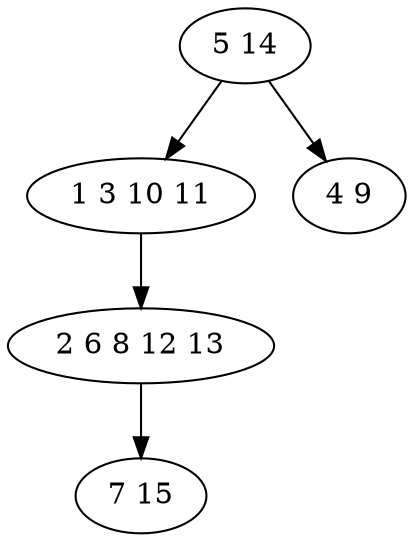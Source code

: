 digraph true_tree {
	"0" -> "1"
	"1" -> "2"
	"0" -> "3"
	"2" -> "4"
	"0" [label="5 14"];
	"1" [label="1 3 10 11"];
	"2" [label="2 6 8 12 13"];
	"3" [label="4 9"];
	"4" [label="7 15"];
}
